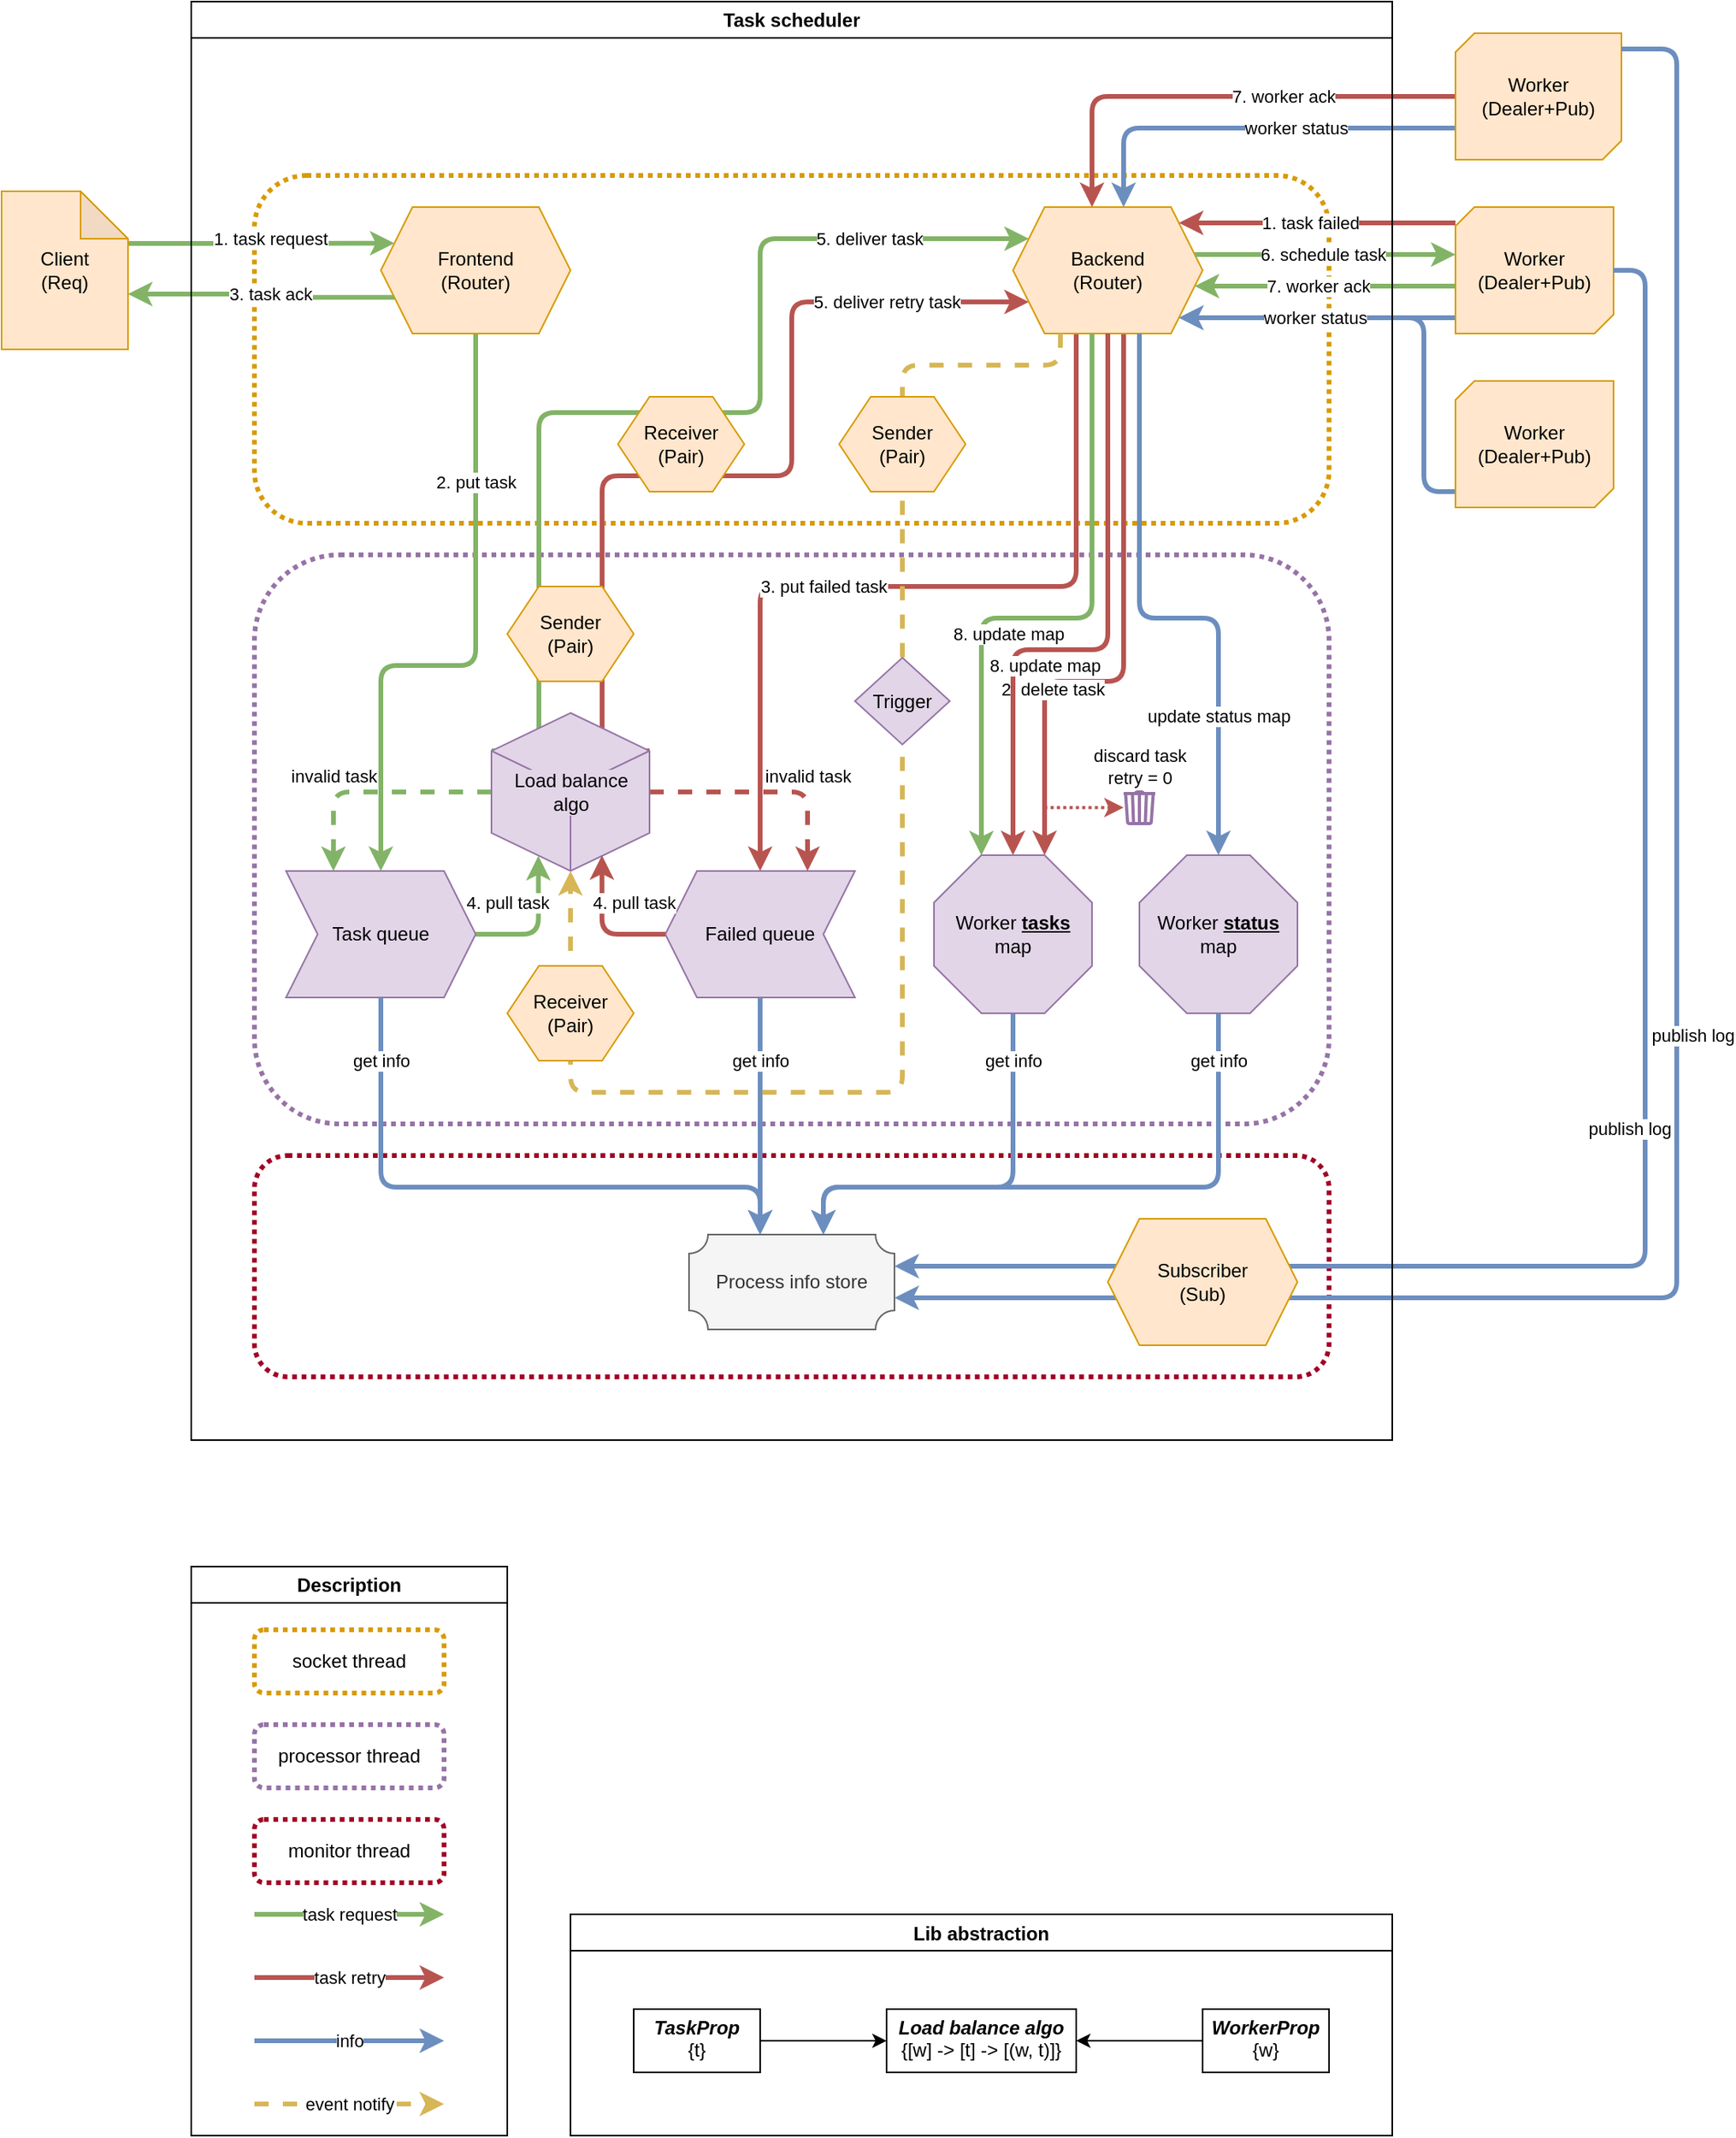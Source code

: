 <mxfile>
    <diagram id="xiL-nLfTT3lPNEiGtB9C" name="Page-1">
        <mxGraphModel dx="1557" dy="1976" grid="1" gridSize="10" guides="1" tooltips="1" connect="1" arrows="1" fold="1" page="1" pageScale="1" pageWidth="850" pageHeight="1100" math="0" shadow="0">
            <root>
                <mxCell id="0"/>
                <mxCell id="1" parent="0"/>
                <mxCell id="66" value="" style="rounded=1;whiteSpace=wrap;html=1;fillColor=none;dashed=1;strokeWidth=3;strokeColor=#9673A6;dashPattern=1 1;" parent="1" vertex="1">
                    <mxGeometry x="440" y="320" width="680" height="360" as="geometry"/>
                </mxCell>
                <mxCell id="65" value="" style="rounded=1;whiteSpace=wrap;html=1;fillColor=none;dashed=1;strokeWidth=3;strokeColor=#D79B00;dashPattern=1 1;" parent="1" vertex="1">
                    <mxGeometry x="440" y="80" width="680" height="220" as="geometry"/>
                </mxCell>
                <mxCell id="21" value="5. deliver task" style="edgeStyle=orthogonalEdgeStyle;html=1;fillColor=#d5e8d4;strokeColor=#82b366;strokeWidth=3;exitX=0;exitY=0;exitDx=0;exitDy=24.008;exitPerimeter=0;" parent="1" source="20" target="5" edge="1">
                    <mxGeometry x="0.697" relative="1" as="geometry">
                        <Array as="points">
                            <mxPoint x="620" y="444"/>
                            <mxPoint x="620" y="230"/>
                            <mxPoint x="760" y="230"/>
                            <mxPoint x="760" y="120"/>
                        </Array>
                        <mxPoint as="offset"/>
                        <mxPoint x="620" y="230" as="targetPoint"/>
                    </mxGeometry>
                </mxCell>
                <mxCell id="27" value="5. deliver retry task" style="edgeStyle=orthogonalEdgeStyle;html=1;rounded=1;strokeColor=#b85450;strokeWidth=3;align=center;verticalAlign=middle;fontFamily=Helvetica;fontSize=11;fontColor=default;labelBackgroundColor=default;endArrow=classic;fillColor=#f8cecc;exitX=0;exitY=0;exitDx=100;exitDy=24.008;exitPerimeter=0;" parent="1" source="20" target="5" edge="1">
                    <mxGeometry x="0.692" relative="1" as="geometry">
                        <Array as="points">
                            <mxPoint x="660" y="444"/>
                            <mxPoint x="660" y="270"/>
                            <mxPoint x="780" y="270"/>
                            <mxPoint x="780" y="160"/>
                        </Array>
                        <mxPoint as="offset"/>
                        <mxPoint x="660" y="280" as="targetPoint"/>
                    </mxGeometry>
                </mxCell>
                <mxCell id="90" value="" style="rounded=1;whiteSpace=wrap;html=1;fillColor=none;dashed=1;dashPattern=1 1;strokeWidth=3;strokeColor=#A20025;container=0;" parent="1" vertex="1">
                    <mxGeometry x="440" y="700" width="680" height="140" as="geometry"/>
                </mxCell>
                <mxCell id="62" value="" style="edgeStyle=orthogonalEdgeStyle;html=1;rounded=1;strokeColor=#6c8ebf;strokeWidth=3;align=center;verticalAlign=middle;fontFamily=Helvetica;fontSize=11;fontColor=default;labelBackgroundColor=default;endArrow=classic;fillColor=#dae8fc;" parent="1" source="61" target="5" edge="1">
                    <mxGeometry x="-0.506" relative="1" as="geometry">
                        <Array as="points">
                            <mxPoint x="1180" y="280"/>
                            <mxPoint x="1180" y="170"/>
                        </Array>
                        <mxPoint as="offset"/>
                    </mxGeometry>
                </mxCell>
                <mxCell id="7" value="1. task request" style="edgeStyle=orthogonalEdgeStyle;html=1;entryX=0;entryY=0.25;entryDx=0;entryDy=0;fillColor=#d5e8d4;strokeColor=#82b366;strokeWidth=3;" parent="1" source="2" target="4" edge="1">
                    <mxGeometry x="0.068" y="3" relative="1" as="geometry">
                        <Array as="points">
                            <mxPoint x="370" y="123"/>
                            <mxPoint x="370" y="123"/>
                        </Array>
                        <mxPoint as="offset"/>
                    </mxGeometry>
                </mxCell>
                <mxCell id="2" value="&lt;div&gt;Client&lt;/div&gt;&lt;div&gt;(&lt;span style=&quot;color: rgb(0, 0, 0); background-color: transparent;&quot;&gt;Req&lt;/span&gt;&lt;span style=&quot;background-color: transparent;&quot;&gt;)&lt;/span&gt;&lt;/div&gt;" style="shape=note;whiteSpace=wrap;html=1;backgroundOutline=1;darkOpacity=0.05;fillColor=#ffe6cc;strokeColor=#d79b00;" parent="1" vertex="1">
                    <mxGeometry x="280" y="90" width="80" height="100" as="geometry"/>
                </mxCell>
                <mxCell id="14" value="4. pull task" style="edgeStyle=orthogonalEdgeStyle;html=1;fillColor=#d5e8d4;strokeColor=#82b366;strokeWidth=3;exitX=1;exitY=0.5;exitDx=0;exitDy=0;entryX=0.297;entryY=0.904;entryDx=0;entryDy=0;entryPerimeter=0;" parent="1" source="3" target="20" edge="1">
                    <mxGeometry x="0.337" y="20" relative="1" as="geometry">
                        <Array as="points">
                            <mxPoint x="620" y="560"/>
                        </Array>
                        <mxPoint as="offset"/>
                    </mxGeometry>
                </mxCell>
                <mxCell id="3" value="Task queue" style="shape=step;perimeter=stepPerimeter;whiteSpace=wrap;html=1;fixedSize=1;fillColor=#e1d5e7;strokeColor=#9673a6;" parent="1" vertex="1">
                    <mxGeometry x="460" y="520" width="120" height="80" as="geometry"/>
                </mxCell>
                <mxCell id="12" value="2. put task" style="edgeStyle=orthogonalEdgeStyle;html=1;exitX=0.5;exitY=1;exitDx=0;exitDy=0;entryX=0.5;entryY=0;entryDx=0;entryDy=0;fillColor=#d5e8d4;strokeColor=#82b366;strokeWidth=3;" parent="1" source="4" target="3" edge="1">
                    <mxGeometry x="-0.529" relative="1" as="geometry">
                        <Array as="points">
                            <mxPoint x="580" y="390"/>
                            <mxPoint x="520" y="390"/>
                        </Array>
                        <mxPoint as="offset"/>
                    </mxGeometry>
                </mxCell>
                <mxCell id="4" value="Frontend&lt;div&gt;(&lt;span style=&quot;color: rgb(0, 0, 0); background-color: transparent;&quot;&gt;Router&lt;/span&gt;&lt;span style=&quot;background-color: transparent;&quot;&gt;)&lt;/span&gt;&lt;/div&gt;" style="shape=hexagon;perimeter=hexagonPerimeter2;whiteSpace=wrap;html=1;fixedSize=1;fillColor=#ffe6cc;strokeColor=#d79b00;" parent="1" vertex="1">
                    <mxGeometry x="520" y="100" width="120" height="80" as="geometry"/>
                </mxCell>
                <mxCell id="24" value="2. delete task" style="edgeStyle=orthogonalEdgeStyle;html=1;rounded=1;strokeColor=#b85450;strokeWidth=3;align=center;verticalAlign=middle;fontFamily=Helvetica;fontSize=11;fontColor=default;labelBackgroundColor=default;endArrow=classic;fillColor=#f8cecc;entryX=0.696;entryY=0;entryDx=0;entryDy=0;entryPerimeter=0;" parent="1" source="5" target="9" edge="1">
                    <mxGeometry x="0.395" y="5" relative="1" as="geometry">
                        <mxPoint x="880.004" y="280" as="sourcePoint"/>
                        <mxPoint x="1184.97" y="505" as="targetPoint"/>
                        <Array as="points">
                            <mxPoint x="990" y="400"/>
                            <mxPoint x="940" y="400"/>
                            <mxPoint x="940" y="510"/>
                        </Array>
                        <mxPoint as="offset"/>
                    </mxGeometry>
                </mxCell>
                <mxCell id="25" value="3. put failed task" style="edgeStyle=orthogonalEdgeStyle;html=1;rounded=1;strokeColor=#b85450;strokeWidth=3;align=center;verticalAlign=middle;fontFamily=Helvetica;fontSize=11;fontColor=default;labelBackgroundColor=default;endArrow=classic;fillColor=#f8cecc;" parent="1" source="5" target="8" edge="1">
                    <mxGeometry x="0.185" relative="1" as="geometry">
                        <mxPoint x="830" y="280" as="sourcePoint"/>
                        <mxPoint x="760" y="520" as="targetPoint"/>
                        <Array as="points">
                            <mxPoint x="960" y="340"/>
                            <mxPoint x="760" y="340"/>
                        </Array>
                        <mxPoint as="offset"/>
                    </mxGeometry>
                </mxCell>
                <mxCell id="5" value="Backend&lt;div&gt;(&lt;span style=&quot;color: rgb(0, 0, 0); background-color: transparent;&quot;&gt;Router)&lt;/span&gt;&lt;/div&gt;" style="shape=hexagon;perimeter=hexagonPerimeter2;whiteSpace=wrap;html=1;fixedSize=1;fillColor=#ffe6cc;strokeColor=#d79b00;" parent="1" vertex="1">
                    <mxGeometry x="920" y="100" width="120" height="80" as="geometry"/>
                </mxCell>
                <mxCell id="17" value="7. worker ack" style="edgeStyle=orthogonalEdgeStyle;html=1;fillColor=#d5e8d4;strokeColor=#82b366;strokeWidth=3;" parent="1" source="6" target="5" edge="1">
                    <mxGeometry x="0.053" relative="1" as="geometry">
                        <mxPoint x="1070" y="110" as="targetPoint"/>
                        <Array as="points">
                            <mxPoint x="1170" y="150"/>
                            <mxPoint x="1170" y="150"/>
                        </Array>
                        <mxPoint as="offset"/>
                    </mxGeometry>
                </mxCell>
                <mxCell id="23" value="1. task failed" style="edgeStyle=orthogonalEdgeStyle;html=1;rounded=1;strokeColor=#b85450;strokeWidth=3;align=center;verticalAlign=middle;fontFamily=Helvetica;fontSize=11;fontColor=default;labelBackgroundColor=default;endArrow=classic;fillColor=#f8cecc;" parent="1" source="6" target="5" edge="1">
                    <mxGeometry x="0.053" relative="1" as="geometry">
                        <Array as="points">
                            <mxPoint x="1120" y="110"/>
                            <mxPoint x="1120" y="110"/>
                        </Array>
                        <mxPoint as="offset"/>
                    </mxGeometry>
                </mxCell>
                <mxCell id="54" value="worker status" style="edgeStyle=orthogonalEdgeStyle;html=1;rounded=1;strokeColor=#6c8ebf;strokeWidth=3;align=center;verticalAlign=middle;fontFamily=Helvetica;fontSize=11;fontColor=default;labelBackgroundColor=default;endArrow=classic;fillColor=#dae8fc;" parent="1" source="6" target="5" edge="1">
                    <mxGeometry x="0.017" relative="1" as="geometry">
                        <Array as="points">
                            <mxPoint x="1060" y="170"/>
                            <mxPoint x="1060" y="170"/>
                        </Array>
                        <mxPoint as="offset"/>
                    </mxGeometry>
                </mxCell>
                <mxCell id="6" value="&lt;span style=&quot;color: rgb(0, 0, 0);&quot;&gt;Worker&lt;/span&gt;&lt;div&gt;(&lt;span style=&quot;background-color: transparent; color: rgb(0, 0, 0);&quot;&gt;Dealer+Pub&lt;/span&gt;&lt;span style=&quot;background-color: transparent;&quot;&gt;)&lt;/span&gt;&lt;/div&gt;" style="verticalLabelPosition=middle;verticalAlign=middle;shape=mxgraph.basic.diag_snip_rect;dx=6;whiteSpace=wrap;html=1;horizontal=1;labelPosition=center;align=center;fillColor=#ffe6cc;strokeColor=#d79b00;" parent="1" vertex="1">
                    <mxGeometry x="1200" y="100" width="100" height="80" as="geometry"/>
                </mxCell>
                <mxCell id="39" value="get info" style="edgeStyle=orthogonalEdgeStyle;html=1;rounded=1;strokeColor=#6c8ebf;strokeWidth=3;align=center;verticalAlign=middle;fontFamily=Helvetica;fontSize=11;fontColor=default;labelBackgroundColor=default;endArrow=classic;fillColor=#dae8fc;" parent="1" source="8" target="19" edge="1">
                    <mxGeometry x="-0.467" relative="1" as="geometry">
                        <Array as="points">
                            <mxPoint x="760" y="710"/>
                            <mxPoint x="760" y="710"/>
                        </Array>
                        <mxPoint as="offset"/>
                    </mxGeometry>
                </mxCell>
                <mxCell id="8" value="Failed queue" style="shape=step;perimeter=stepPerimeter;whiteSpace=wrap;html=1;fixedSize=1;fillColor=#e1d5e7;strokeColor=#9673a6;direction=west;" parent="1" vertex="1">
                    <mxGeometry x="700" y="520" width="120" height="80" as="geometry"/>
                </mxCell>
                <mxCell id="29" value="7. worker ack" style="edgeStyle=orthogonalEdgeStyle;html=1;rounded=1;strokeColor=#b85450;strokeWidth=3;align=center;verticalAlign=middle;fontFamily=Helvetica;fontSize=11;fontColor=default;labelBackgroundColor=default;endArrow=classic;fillColor=#f8cecc;" parent="1" source="10" target="5" edge="1">
                    <mxGeometry x="-0.273" relative="1" as="geometry">
                        <Array as="points">
                            <mxPoint x="970" y="30"/>
                        </Array>
                        <mxPoint as="offset"/>
                    </mxGeometry>
                </mxCell>
                <mxCell id="52" value="worker status" style="edgeStyle=orthogonalEdgeStyle;html=1;rounded=1;strokeColor=#6c8ebf;strokeWidth=3;align=center;verticalAlign=middle;fontFamily=Helvetica;fontSize=11;fontColor=default;labelBackgroundColor=default;endArrow=classic;fillColor=#dae8fc;" parent="1" source="10" target="5" edge="1">
                    <mxGeometry x="-0.219" relative="1" as="geometry">
                        <Array as="points">
                            <mxPoint x="990" y="50"/>
                        </Array>
                        <mxPoint as="offset"/>
                    </mxGeometry>
                </mxCell>
                <mxCell id="10" value="Worker&lt;div&gt;(&lt;span style=&quot;color: rgb(0, 0, 0); background-color: transparent;&quot;&gt;Dealer+Pub&lt;/span&gt;&lt;span style=&quot;background-color: transparent;&quot;&gt;)&lt;/span&gt;&lt;/div&gt;" style="verticalLabelPosition=middle;verticalAlign=middle;shape=mxgraph.basic.diag_snip_rect;dx=6;whiteSpace=wrap;html=1;horizontal=1;labelPosition=center;align=center;fillColor=#ffe6cc;strokeColor=#d79b00;" parent="1" vertex="1">
                    <mxGeometry x="1200" y="-10" width="105" height="80" as="geometry"/>
                </mxCell>
                <mxCell id="13" value="3. task ack" style="edgeStyle=orthogonalEdgeStyle;html=1;exitX=0;exitY=0.75;exitDx=0;exitDy=0;entryX=0;entryY=0;entryDx=80;entryDy=65;entryPerimeter=0;fillColor=#d5e8d4;strokeColor=#82b366;strokeWidth=3;" parent="1" source="4" target="2" edge="1">
                    <mxGeometry x="-0.079" y="-2" relative="1" as="geometry">
                        <mxPoint as="offset"/>
                    </mxGeometry>
                </mxCell>
                <mxCell id="15" value="8. update map" style="edgeStyle=orthogonalEdgeStyle;html=1;fillColor=#d5e8d4;strokeColor=#82b366;strokeWidth=3;entryX=0.297;entryY=0.001;entryDx=0;entryDy=0;entryPerimeter=0;" parent="1" source="5" target="9" edge="1">
                    <mxGeometry x="0.163" y="10" relative="1" as="geometry">
                        <Array as="points">
                            <mxPoint x="970" y="360"/>
                            <mxPoint x="900" y="360"/>
                            <mxPoint x="900" y="510"/>
                        </Array>
                        <mxPoint as="offset"/>
                    </mxGeometry>
                </mxCell>
                <mxCell id="16" value="6. schedule task" style="edgeStyle=orthogonalEdgeStyle;html=1;fillColor=#d5e8d4;strokeColor=#82b366;strokeWidth=3;" parent="1" source="5" target="6" edge="1">
                    <mxGeometry x="-0.017" relative="1" as="geometry">
                        <mxPoint x="1100" y="230" as="targetPoint"/>
                        <Array as="points">
                            <mxPoint x="1120" y="130"/>
                            <mxPoint x="1120" y="130"/>
                        </Array>
                        <mxPoint as="offset"/>
                    </mxGeometry>
                </mxCell>
                <mxCell id="19" value="Process info store" style="verticalLabelPosition=middle;verticalAlign=middle;html=1;shape=mxgraph.basic.plaque;dx=6;whiteSpace=wrap;labelPosition=center;align=center;fillColor=#f5f5f5;fontColor=#333333;strokeColor=#666666;" parent="1" vertex="1">
                    <mxGeometry x="715" y="750" width="130" height="60" as="geometry"/>
                </mxCell>
                <mxCell id="63" value="invalid task" style="edgeStyle=orthogonalEdgeStyle;html=1;rounded=1;strokeColor=#82b366;strokeWidth=3;align=center;verticalAlign=middle;fontFamily=Helvetica;fontSize=11;fontColor=default;labelBackgroundColor=default;endArrow=classic;fillColor=#d5e8d4;dashed=1;" parent="1" source="20" target="3" edge="1">
                    <mxGeometry x="0.333" y="-10" relative="1" as="geometry">
                        <Array as="points">
                            <mxPoint x="490" y="470"/>
                        </Array>
                        <mxPoint x="10" y="-10" as="offset"/>
                    </mxGeometry>
                </mxCell>
                <mxCell id="64" value="invalid task" style="edgeStyle=orthogonalEdgeStyle;html=1;rounded=1;strokeColor=#b85450;strokeWidth=3;align=center;verticalAlign=middle;fontFamily=Helvetica;fontSize=11;fontColor=default;labelBackgroundColor=default;endArrow=classic;fillColor=#f8cecc;dashed=1;" parent="1" source="20" target="8" edge="1">
                    <mxGeometry x="0.333" y="-10" relative="1" as="geometry">
                        <Array as="points">
                            <mxPoint x="790" y="470"/>
                        </Array>
                        <mxPoint x="10" y="-10" as="offset"/>
                    </mxGeometry>
                </mxCell>
                <mxCell id="20" value="Load balance&lt;div&gt;algo&lt;/div&gt;" style="html=1;shape=mxgraph.basic.isocube;isoAngle=15;labelBackgroundColor=#E1D5E7;fillColor=#e1d5e7;strokeColor=#9673a6;" parent="1" vertex="1">
                    <mxGeometry x="590" y="420" width="100" height="100" as="geometry"/>
                </mxCell>
                <mxCell id="26" value="4. pull task" style="edgeStyle=orthogonalEdgeStyle;html=1;rounded=1;strokeColor=#b85450;strokeWidth=3;align=center;verticalAlign=middle;fontFamily=Helvetica;fontSize=11;fontColor=default;labelBackgroundColor=default;endArrow=classic;fillColor=#f8cecc;entryX=0.699;entryY=0.901;entryDx=0;entryDy=0;entryPerimeter=0;" parent="1" source="8" target="20" edge="1">
                    <mxGeometry x="-0.555" y="-20" relative="1" as="geometry">
                        <mxPoint x="820" y="630" as="sourcePoint"/>
                        <mxPoint x="660" y="460" as="targetPoint"/>
                        <Array as="points">
                            <mxPoint x="660" y="560"/>
                        </Array>
                        <mxPoint as="offset"/>
                    </mxGeometry>
                </mxCell>
                <mxCell id="30" value="8. update map" style="edgeStyle=orthogonalEdgeStyle;html=1;rounded=1;strokeColor=#b85450;strokeWidth=3;align=center;verticalAlign=middle;fontFamily=Helvetica;fontSize=11;fontColor=default;labelBackgroundColor=default;endArrow=classic;fillColor=#f8cecc;" parent="1" source="5" target="9" edge="1">
                    <mxGeometry x="0.231" y="10" relative="1" as="geometry">
                        <mxPoint x="890" y="280" as="sourcePoint"/>
                        <mxPoint x="1150.0" y="490" as="targetPoint"/>
                        <Array as="points">
                            <mxPoint x="980" y="380"/>
                            <mxPoint x="920" y="380"/>
                        </Array>
                        <mxPoint as="offset"/>
                    </mxGeometry>
                </mxCell>
                <mxCell id="32" value="publish log" style="edgeStyle=orthogonalEdgeStyle;html=1;rounded=1;strokeColor=#6c8ebf;strokeWidth=3;align=center;verticalAlign=middle;fontFamily=Helvetica;fontSize=11;fontColor=default;labelBackgroundColor=default;endArrow=classic;fillColor=#dae8fc;" parent="1" source="6" target="19" edge="1">
                    <mxGeometry y="-10" relative="1" as="geometry">
                        <Array as="points">
                            <mxPoint x="1320" y="140"/>
                            <mxPoint x="1320" y="770"/>
                        </Array>
                        <mxPoint as="offset"/>
                    </mxGeometry>
                </mxCell>
                <mxCell id="33" value="publish log" style="edgeStyle=orthogonalEdgeStyle;html=1;rounded=1;strokeColor=#6c8ebf;strokeWidth=3;align=center;verticalAlign=middle;fontFamily=Helvetica;fontSize=11;fontColor=default;labelBackgroundColor=default;endArrow=classic;fillColor=#dae8fc;" parent="1" source="10" target="19" edge="1">
                    <mxGeometry x="-0.002" y="10" relative="1" as="geometry">
                        <Array as="points">
                            <mxPoint x="1340"/>
                            <mxPoint x="1340" y="790"/>
                        </Array>
                        <mxPoint as="offset"/>
                    </mxGeometry>
                </mxCell>
                <mxCell id="37" value="get info" style="edgeStyle=orthogonalEdgeStyle;html=1;rounded=1;strokeColor=#6c8ebf;strokeWidth=3;align=center;verticalAlign=middle;fontFamily=Helvetica;fontSize=11;fontColor=default;labelBackgroundColor=default;endArrow=classic;fillColor=#dae8fc;" parent="1" source="9" target="19" edge="1">
                    <mxGeometry x="-0.769" relative="1" as="geometry">
                        <Array as="points">
                            <mxPoint x="920" y="720"/>
                            <mxPoint x="800" y="720"/>
                        </Array>
                        <mxPoint as="offset"/>
                    </mxGeometry>
                </mxCell>
                <mxCell id="38" value="get info" style="edgeStyle=orthogonalEdgeStyle;html=1;rounded=1;strokeColor=#6c8ebf;strokeWidth=3;align=center;verticalAlign=middle;fontFamily=Helvetica;fontSize=11;fontColor=default;labelBackgroundColor=default;endArrow=classic;fillColor=#dae8fc;" parent="1" source="3" target="19" edge="1">
                    <mxGeometry x="-0.795" relative="1" as="geometry">
                        <mxPoint x="790" y="720" as="targetPoint"/>
                        <Array as="points">
                            <mxPoint x="520" y="720"/>
                            <mxPoint x="760" y="720"/>
                        </Array>
                        <mxPoint as="offset"/>
                    </mxGeometry>
                </mxCell>
                <mxCell id="9" value="Worker &lt;b&gt;&lt;u style=&quot;&quot;&gt;tasks&lt;/u&gt;&lt;/b&gt;&lt;br&gt;map" style="whiteSpace=wrap;html=1;shape=mxgraph.basic.octagon2;align=center;verticalAlign=middle;dx=15;fillColor=#e1d5e7;strokeColor=#9673a6;" parent="1" vertex="1">
                    <mxGeometry x="870" y="510" width="100" height="100" as="geometry"/>
                </mxCell>
                <mxCell id="57" value="get info" style="edgeStyle=orthogonalEdgeStyle;html=1;rounded=1;strokeColor=#6c8ebf;strokeWidth=3;align=center;verticalAlign=middle;fontFamily=Helvetica;fontSize=11;fontColor=default;labelBackgroundColor=default;endArrow=classic;fillColor=#dae8fc;" parent="1" source="55" target="19" edge="1">
                    <mxGeometry x="-0.846" relative="1" as="geometry">
                        <Array as="points">
                            <mxPoint x="1050" y="720"/>
                            <mxPoint x="800" y="720"/>
                        </Array>
                        <mxPoint as="offset"/>
                    </mxGeometry>
                </mxCell>
                <mxCell id="59" value="" style="group" parent="1" vertex="1" connectable="0">
                    <mxGeometry x="640" y="1180" width="520" height="140" as="geometry"/>
                </mxCell>
                <mxCell id="49" style="edgeStyle=none;html=1;exitX=1;exitY=0.5;exitDx=0;exitDy=0;entryX=0;entryY=0.5;entryDx=0;entryDy=0;" parent="59" source="46" target="47" edge="1">
                    <mxGeometry relative="1" as="geometry"/>
                </mxCell>
                <mxCell id="46" value="&lt;p style=&quot;margin:5px;&quot;&gt;&lt;b&gt;&lt;i&gt;TaskProp&lt;/i&gt;&lt;/b&gt;&lt;br&gt;{t}&lt;/p&gt;" style="shape=rect;html=1;overflow=fill;whiteSpace=wrap;align=center;" parent="59" vertex="1">
                    <mxGeometry x="40" y="60" width="80" height="40" as="geometry"/>
                </mxCell>
                <mxCell id="47" value="&lt;p style=&quot;margin:5px;&quot;&gt;&lt;b&gt;&lt;i&gt;Load balance algo&lt;/i&gt;&lt;/b&gt;&lt;br&gt;{[w] -&amp;gt; [t] -&amp;gt; [(w, t)]}&lt;/p&gt;" style="shape=rect;html=1;overflow=fill;whiteSpace=wrap;align=center;" parent="59" vertex="1">
                    <mxGeometry x="200" y="60" width="120" height="40" as="geometry"/>
                </mxCell>
                <mxCell id="50" style="edgeStyle=none;html=1;entryX=1;entryY=0.5;entryDx=0;entryDy=0;" parent="59" source="48" target="47" edge="1">
                    <mxGeometry relative="1" as="geometry"/>
                </mxCell>
                <mxCell id="48" value="&lt;p style=&quot;margin:5px;&quot;&gt;&lt;b&gt;&lt;i&gt;WorkerProp&lt;/i&gt;&lt;/b&gt;&lt;br&gt;{w}&lt;/p&gt;" style="shape=rect;html=1;overflow=fill;whiteSpace=wrap;align=center;" parent="59" vertex="1">
                    <mxGeometry x="400" y="60" width="80" height="40" as="geometry"/>
                </mxCell>
                <mxCell id="51" value="Lib abstraction" style="swimlane;" parent="59" vertex="1">
                    <mxGeometry width="520" height="140" as="geometry"/>
                </mxCell>
                <mxCell id="61" value="&lt;span style=&quot;color: rgb(0, 0, 0);&quot;&gt;Worker&lt;/span&gt;&lt;div&gt;(&lt;span style=&quot;background-color: transparent; color: rgb(0, 0, 0);&quot;&gt;Dealer+Pub&lt;/span&gt;&lt;span style=&quot;background-color: transparent;&quot;&gt;)&lt;/span&gt;&lt;/div&gt;" style="verticalLabelPosition=middle;verticalAlign=middle;shape=mxgraph.basic.diag_snip_rect;dx=6;whiteSpace=wrap;html=1;horizontal=1;labelPosition=center;align=center;fillColor=#ffe6cc;strokeColor=#d79b00;" parent="1" vertex="1">
                    <mxGeometry x="1200" y="210" width="100" height="80" as="geometry"/>
                </mxCell>
                <mxCell id="97" style="edgeStyle=orthogonalEdgeStyle;html=1;rounded=1;dashed=1;strokeColor=#d6b656;strokeWidth=3;align=center;verticalAlign=middle;fontFamily=Helvetica;fontSize=11;fontColor=default;labelBackgroundColor=default;endArrow=classic;flowAnimation=0;fillColor=#fff2cc;entryX=0.5;entryY=1;entryDx=0;entryDy=0;entryPerimeter=0;" parent="1" source="5" target="20" edge="1">
                    <mxGeometry relative="1" as="geometry">
                        <Array as="points">
                            <mxPoint x="950" y="200"/>
                            <mxPoint x="850" y="200"/>
                            <mxPoint x="850" y="660"/>
                            <mxPoint x="640" y="660"/>
                        </Array>
                    </mxGeometry>
                </mxCell>
                <mxCell id="55" value="Worker &lt;b&gt;&lt;u&gt;status&lt;/u&gt;&lt;/b&gt;&lt;br&gt;map" style="whiteSpace=wrap;html=1;shape=mxgraph.basic.octagon2;align=center;verticalAlign=middle;dx=15;fillColor=#e1d5e7;strokeColor=#9673a6;" parent="1" vertex="1">
                    <mxGeometry x="1000" y="510" width="100" height="100" as="geometry"/>
                </mxCell>
                <mxCell id="82" value="Sender&lt;br&gt;&lt;div&gt;(Pair&lt;span style=&quot;color: rgb(0, 0, 0); background-color: transparent;&quot;&gt;)&lt;/span&gt;&lt;/div&gt;" style="shape=hexagon;perimeter=hexagonPerimeter2;whiteSpace=wrap;html=1;fixedSize=1;fillColor=#ffe6cc;strokeColor=#d79b00;" parent="1" vertex="1">
                    <mxGeometry x="600" y="340" width="80" height="60" as="geometry"/>
                </mxCell>
                <mxCell id="83" value="Subscriber&lt;br&gt;&lt;div&gt;(Sub&lt;span style=&quot;color: rgb(0, 0, 0); background-color: transparent;&quot;&gt;)&lt;/span&gt;&lt;/div&gt;" style="shape=hexagon;perimeter=hexagonPerimeter2;whiteSpace=wrap;html=1;fixedSize=1;fillColor=#ffe6cc;strokeColor=#d79b00;" parent="1" vertex="1">
                    <mxGeometry x="980" y="740" width="120" height="80" as="geometry"/>
                </mxCell>
                <mxCell id="87" value="" style="edgeStyle=none;html=1;endArrow=none;endFill=0;startArrow=classic;startFill=1;rounded=1;strokeColor=#b85450;strokeWidth=2;align=center;verticalAlign=middle;fontFamily=Helvetica;fontSize=11;fontColor=default;labelBackgroundColor=default;fillColor=#f8cecc;dashed=1;dashPattern=1 1;" parent="1" edge="1">
                    <mxGeometry relative="1" as="geometry">
                        <mxPoint x="940" y="479.86" as="targetPoint"/>
                        <mxPoint x="990" y="479.86" as="sourcePoint"/>
                    </mxGeometry>
                </mxCell>
                <mxCell id="86" value="&lt;span style=&quot;color: rgb(0, 0, 0); font-size: 11px;&quot;&gt;discard task&lt;/span&gt;&lt;div style=&quot;font-size: 11px;&quot;&gt;retry = 0&lt;/div&gt;" style="html=1;verticalLabelPosition=top;align=center;labelBackgroundColor=#ffffff;verticalAlign=bottom;strokeWidth=2;strokeColor=#9673A6;shadow=0;dashed=0;shape=mxgraph.ios7.icons.trashcan;labelPosition=center;" parent="1" vertex="1">
                    <mxGeometry x="990" y="470" width="20" height="20" as="geometry"/>
                </mxCell>
                <mxCell id="56" value="update status map" style="edgeStyle=orthogonalEdgeStyle;html=1;entryX=0.5;entryY=0;entryDx=0;entryDy=0;entryPerimeter=0;rounded=1;strokeColor=#6c8ebf;strokeWidth=3;align=center;verticalAlign=middle;fontFamily=Helvetica;fontSize=11;fontColor=default;labelBackgroundColor=default;endArrow=classic;fillColor=#dae8fc;" parent="1" source="5" target="55" edge="1">
                    <mxGeometry x="0.538" relative="1" as="geometry">
                        <Array as="points">
                            <mxPoint x="1000" y="360"/>
                            <mxPoint x="1050" y="360"/>
                        </Array>
                        <mxPoint as="offset"/>
                    </mxGeometry>
                </mxCell>
                <mxCell id="34" value="Task scheduler" style="swimlane;whiteSpace=wrap;html=1;container=0;" parent="1" vertex="1">
                    <mxGeometry x="400" y="-30" width="760" height="910" as="geometry">
                        <mxRectangle x="440" y="160" width="120" height="30" as="alternateBounds"/>
                    </mxGeometry>
                </mxCell>
                <mxCell id="74" value="Receiver&lt;br&gt;&lt;div&gt;(Pair&lt;span style=&quot;color: rgb(0, 0, 0); background-color: transparent;&quot;&gt;)&lt;/span&gt;&lt;/div&gt;" style="shape=hexagon;perimeter=hexagonPerimeter2;whiteSpace=wrap;html=1;fixedSize=1;fillColor=#ffe6cc;strokeColor=#d79b00;" parent="1" vertex="1">
                    <mxGeometry x="670" y="220" width="80" height="60" as="geometry"/>
                </mxCell>
                <mxCell id="92" value="Sender&lt;br&gt;&lt;div&gt;(Pair&lt;span style=&quot;color: rgb(0, 0, 0); background-color: transparent;&quot;&gt;)&lt;/span&gt;&lt;/div&gt;" style="shape=hexagon;perimeter=hexagonPerimeter2;whiteSpace=wrap;html=1;fixedSize=1;fillColor=#ffe6cc;strokeColor=#d79b00;" parent="1" vertex="1">
                    <mxGeometry x="810" y="220" width="80" height="60" as="geometry"/>
                </mxCell>
                <mxCell id="91" value="Receiver&lt;br&gt;&lt;div&gt;(Pair&lt;span style=&quot;color: rgb(0, 0, 0); background-color: transparent;&quot;&gt;)&lt;/span&gt;&lt;/div&gt;" style="shape=hexagon;perimeter=hexagonPerimeter2;whiteSpace=wrap;html=1;fixedSize=1;fillColor=#ffe6cc;strokeColor=#d79b00;" parent="1" vertex="1">
                    <mxGeometry x="600" y="580" width="80" height="60" as="geometry"/>
                </mxCell>
                <mxCell id="99" value="" style="group" parent="1" vertex="1" connectable="0">
                    <mxGeometry x="400" y="960" width="200" height="360" as="geometry"/>
                </mxCell>
                <mxCell id="69" value="Description" style="swimlane;whiteSpace=wrap;html=1;container=0;" parent="99" vertex="1">
                    <mxGeometry width="200" height="360" as="geometry"/>
                </mxCell>
                <mxCell id="43" value="task request" style="html=1;rounded=1;strokeColor=#82b366;strokeWidth=3;align=center;verticalAlign=middle;fontFamily=Helvetica;fontSize=11;fontColor=default;labelBackgroundColor=default;endArrow=classic;fillColor=#d5e8d4;" parent="99" edge="1">
                    <mxGeometry relative="1" as="geometry">
                        <mxPoint x="40" y="220" as="sourcePoint"/>
                        <mxPoint x="160" y="220" as="targetPoint"/>
                    </mxGeometry>
                </mxCell>
                <mxCell id="44" value="task retry" style="html=1;rounded=1;strokeColor=#b85450;strokeWidth=3;align=center;verticalAlign=middle;fontFamily=Helvetica;fontSize=11;fontColor=default;labelBackgroundColor=default;endArrow=classic;fillColor=#f8cecc;" parent="99" edge="1">
                    <mxGeometry relative="1" as="geometry">
                        <mxPoint x="40" y="260" as="sourcePoint"/>
                        <mxPoint x="160" y="260" as="targetPoint"/>
                        <mxPoint as="offset"/>
                    </mxGeometry>
                </mxCell>
                <mxCell id="45" value="info" style="html=1;rounded=1;strokeColor=#6c8ebf;strokeWidth=3;align=center;verticalAlign=middle;fontFamily=Helvetica;fontSize=11;fontColor=default;labelBackgroundColor=default;endArrow=classic;fillColor=#dae8fc;" parent="99" edge="1">
                    <mxGeometry relative="1" as="geometry">
                        <mxPoint x="40" y="300" as="sourcePoint"/>
                        <mxPoint x="160" y="300" as="targetPoint"/>
                    </mxGeometry>
                </mxCell>
                <mxCell id="60" value="event notify" style="html=1;rounded=1;strokeColor=#d6b656;strokeWidth=3;align=center;verticalAlign=middle;fontFamily=Helvetica;fontSize=11;fontColor=default;labelBackgroundColor=default;endArrow=classic;fillColor=#fff2cc;dashed=1;flowAnimation=0;" parent="99" edge="1">
                    <mxGeometry relative="1" as="geometry">
                        <mxPoint x="40" y="340" as="sourcePoint"/>
                        <mxPoint x="160" y="340" as="targetPoint"/>
                    </mxGeometry>
                </mxCell>
                <mxCell id="68" value="processor thread" style="rounded=1;whiteSpace=wrap;html=1;fillColor=none;dashed=1;dashPattern=1 1;strokeWidth=3;strokeColor=#9673A6;container=0;" parent="99" vertex="1">
                    <mxGeometry x="40" y="100" width="120" height="40" as="geometry"/>
                </mxCell>
                <mxCell id="67" value="socket thread" style="rounded=1;whiteSpace=wrap;html=1;fillColor=none;dashed=1;dashPattern=1 1;strokeWidth=3;strokeColor=#D79B00;container=0;" parent="99" vertex="1">
                    <mxGeometry x="40" y="40" width="120" height="40" as="geometry"/>
                </mxCell>
                <mxCell id="88" value="monitor thread" style="rounded=1;whiteSpace=wrap;html=1;fillColor=none;dashed=1;dashPattern=1 1;strokeWidth=3;strokeColor=#A20025;container=0;" parent="99" vertex="1">
                    <mxGeometry x="40" y="160" width="120" height="40" as="geometry"/>
                </mxCell>
                <mxCell id="100" value="Trigger" style="rhombus;whiteSpace=wrap;html=1;strokeColor=#9673a6;align=center;verticalAlign=middle;fontFamily=Helvetica;fontSize=12;fontColor=default;fillColor=#e1d5e7;" parent="1" vertex="1">
                    <mxGeometry x="820" y="385" width="60" height="55" as="geometry"/>
                </mxCell>
            </root>
        </mxGraphModel>
    </diagram>
</mxfile>